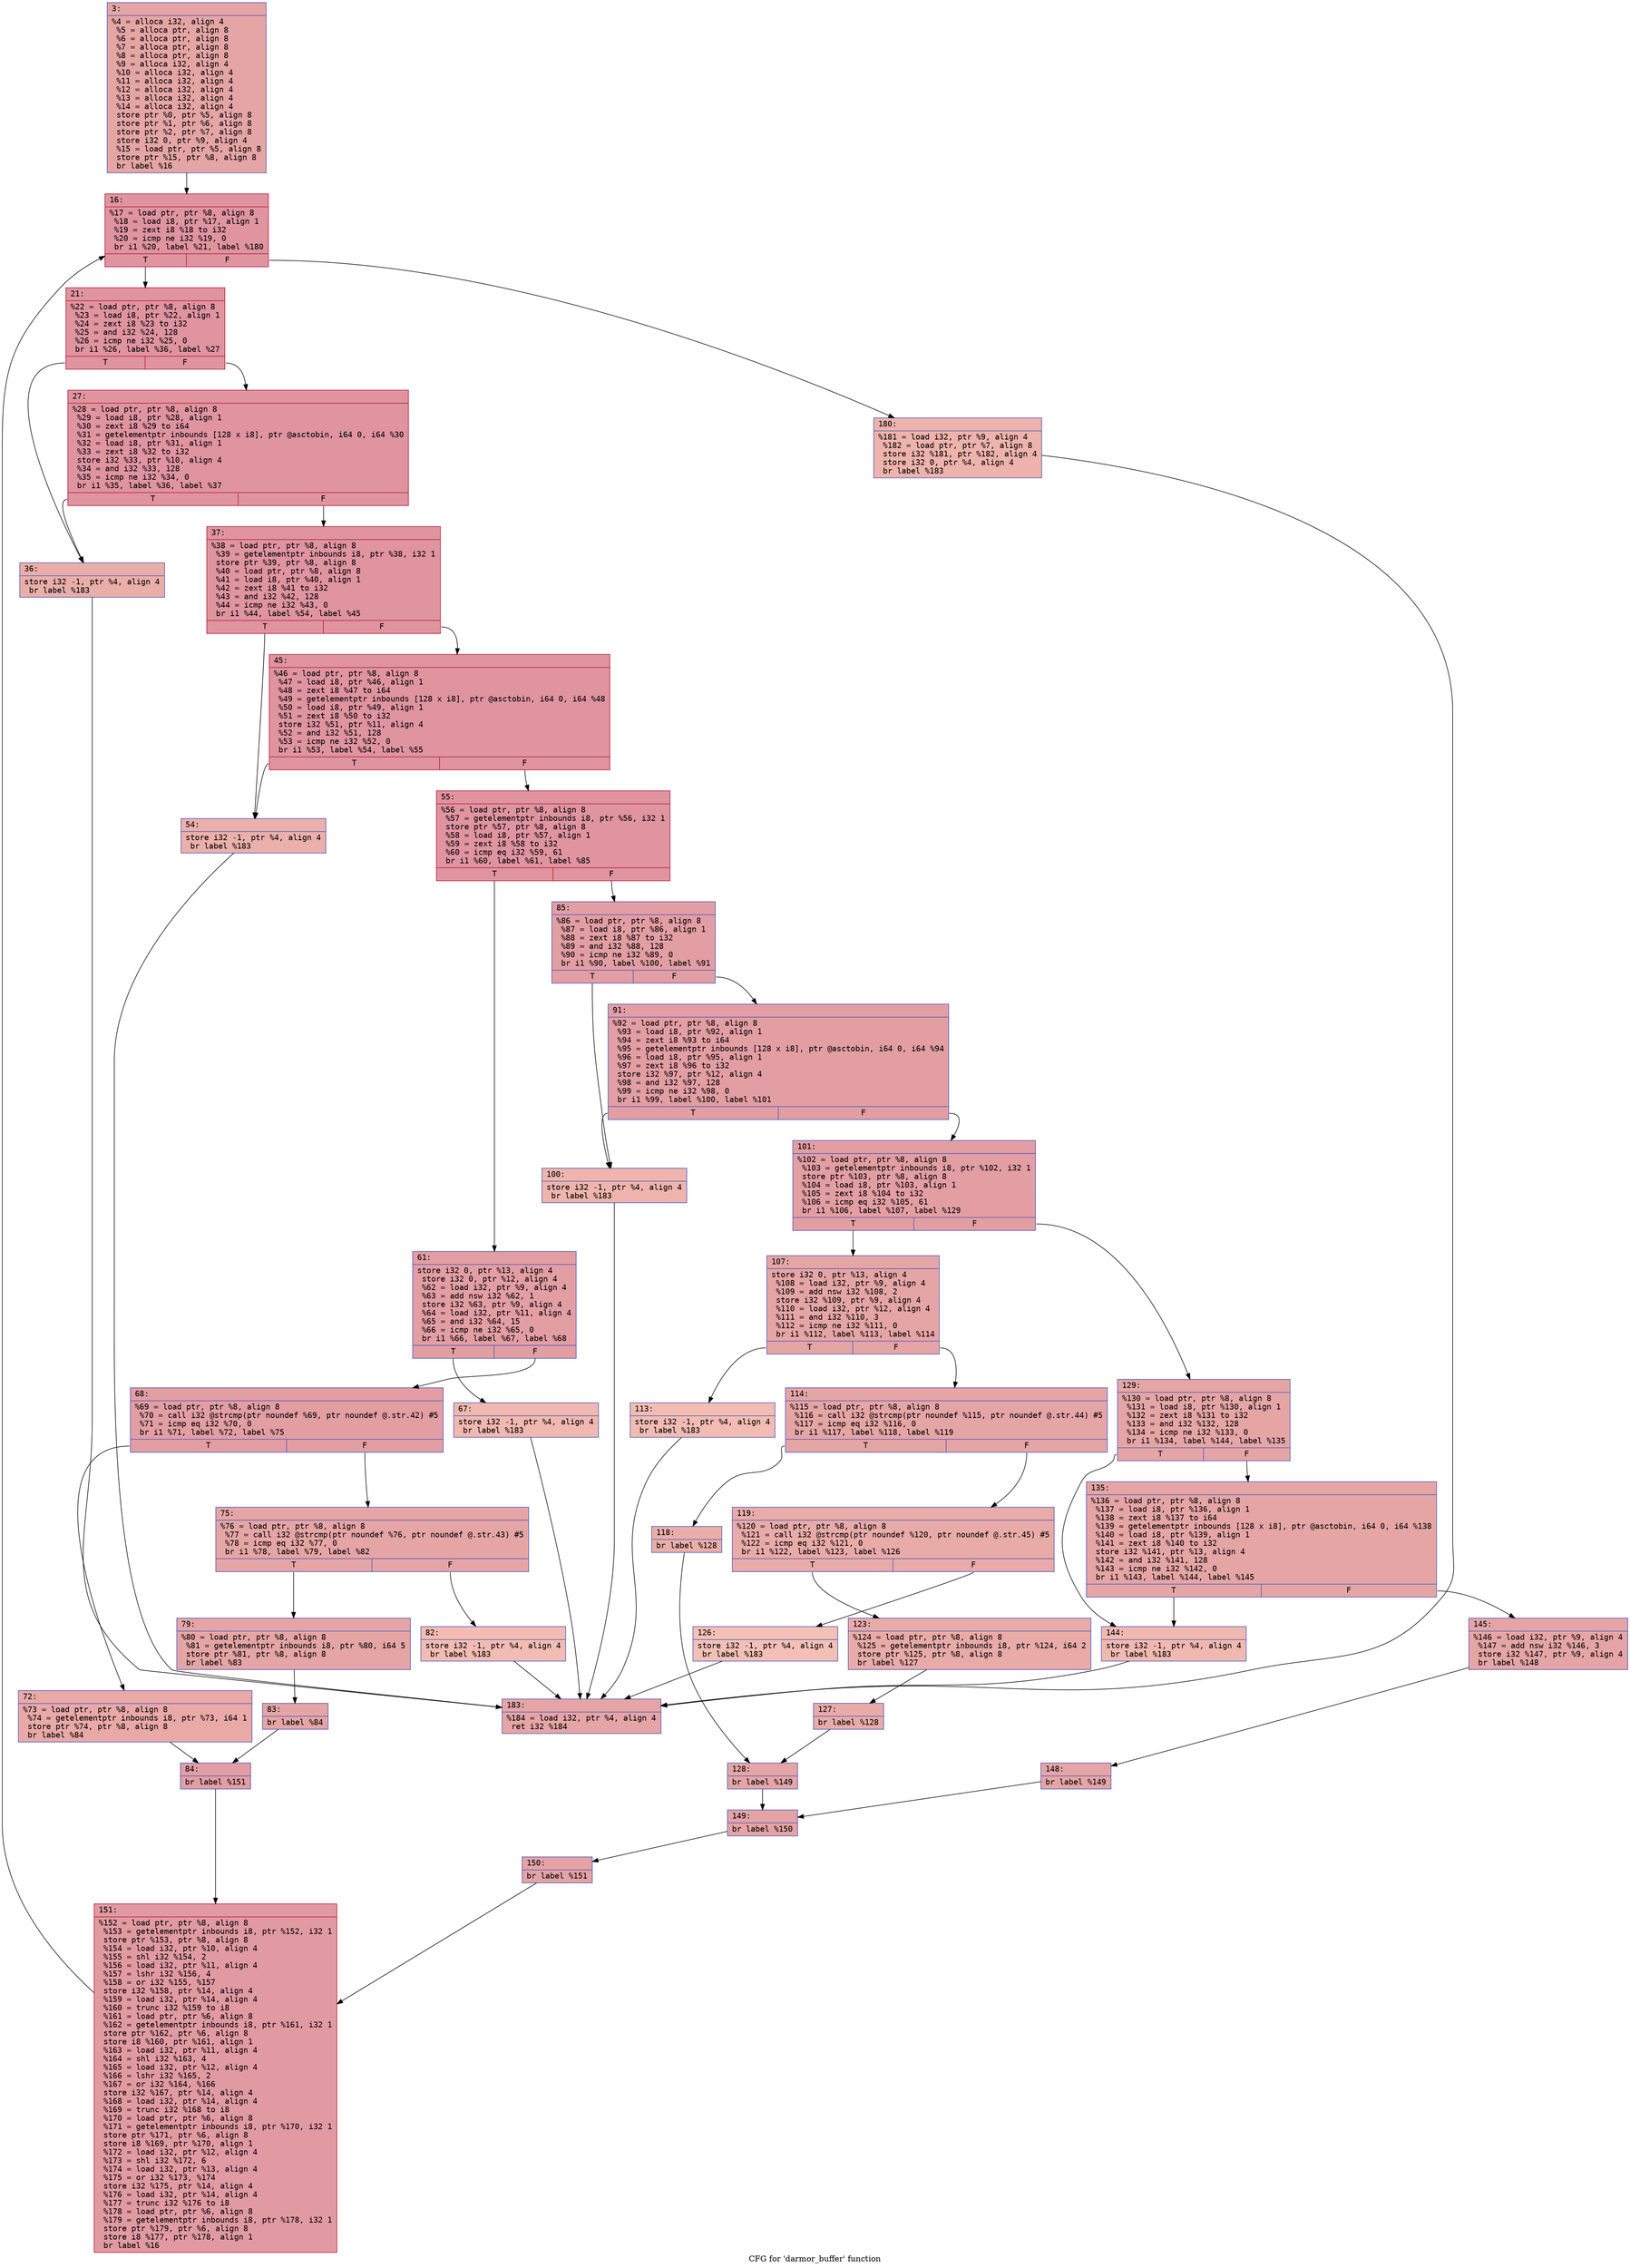 digraph "CFG for 'darmor_buffer' function" {
	label="CFG for 'darmor_buffer' function";

	Node0x600001c0ddb0 [shape=record,color="#3d50c3ff", style=filled, fillcolor="#c5333470" fontname="Courier",label="{3:\l|  %4 = alloca i32, align 4\l  %5 = alloca ptr, align 8\l  %6 = alloca ptr, align 8\l  %7 = alloca ptr, align 8\l  %8 = alloca ptr, align 8\l  %9 = alloca i32, align 4\l  %10 = alloca i32, align 4\l  %11 = alloca i32, align 4\l  %12 = alloca i32, align 4\l  %13 = alloca i32, align 4\l  %14 = alloca i32, align 4\l  store ptr %0, ptr %5, align 8\l  store ptr %1, ptr %6, align 8\l  store ptr %2, ptr %7, align 8\l  store i32 0, ptr %9, align 4\l  %15 = load ptr, ptr %5, align 8\l  store ptr %15, ptr %8, align 8\l  br label %16\l}"];
	Node0x600001c0ddb0 -> Node0x600001c0de00[tooltip="3 -> 16\nProbability 100.00%" ];
	Node0x600001c0de00 [shape=record,color="#b70d28ff", style=filled, fillcolor="#b70d2870" fontname="Courier",label="{16:\l|  %17 = load ptr, ptr %8, align 8\l  %18 = load i8, ptr %17, align 1\l  %19 = zext i8 %18 to i32\l  %20 = icmp ne i32 %19, 0\l  br i1 %20, label %21, label %180\l|{<s0>T|<s1>F}}"];
	Node0x600001c0de00:s0 -> Node0x600001c0de50[tooltip="16 -> 21\nProbability 96.88%" ];
	Node0x600001c0de00:s1 -> Node0x600001c0e9e0[tooltip="16 -> 180\nProbability 3.12%" ];
	Node0x600001c0de50 [shape=record,color="#b70d28ff", style=filled, fillcolor="#b70d2870" fontname="Courier",label="{21:\l|  %22 = load ptr, ptr %8, align 8\l  %23 = load i8, ptr %22, align 1\l  %24 = zext i8 %23 to i32\l  %25 = and i32 %24, 128\l  %26 = icmp ne i32 %25, 0\l  br i1 %26, label %36, label %27\l|{<s0>T|<s1>F}}"];
	Node0x600001c0de50:s0 -> Node0x600001c0def0[tooltip="21 -> 36\nProbability 3.12%" ];
	Node0x600001c0de50:s1 -> Node0x600001c0dea0[tooltip="21 -> 27\nProbability 96.88%" ];
	Node0x600001c0dea0 [shape=record,color="#b70d28ff", style=filled, fillcolor="#b70d2870" fontname="Courier",label="{27:\l|  %28 = load ptr, ptr %8, align 8\l  %29 = load i8, ptr %28, align 1\l  %30 = zext i8 %29 to i64\l  %31 = getelementptr inbounds [128 x i8], ptr @asctobin, i64 0, i64 %30\l  %32 = load i8, ptr %31, align 1\l  %33 = zext i8 %32 to i32\l  store i32 %33, ptr %10, align 4\l  %34 = and i32 %33, 128\l  %35 = icmp ne i32 %34, 0\l  br i1 %35, label %36, label %37\l|{<s0>T|<s1>F}}"];
	Node0x600001c0dea0:s0 -> Node0x600001c0def0[tooltip="27 -> 36\nProbability 3.12%" ];
	Node0x600001c0dea0:s1 -> Node0x600001c0df40[tooltip="27 -> 37\nProbability 96.88%" ];
	Node0x600001c0def0 [shape=record,color="#3d50c3ff", style=filled, fillcolor="#d0473d70" fontname="Courier",label="{36:\l|  store i32 -1, ptr %4, align 4\l  br label %183\l}"];
	Node0x600001c0def0 -> Node0x600001c0ea30[tooltip="36 -> 183\nProbability 100.00%" ];
	Node0x600001c0df40 [shape=record,color="#b70d28ff", style=filled, fillcolor="#b70d2870" fontname="Courier",label="{37:\l|  %38 = load ptr, ptr %8, align 8\l  %39 = getelementptr inbounds i8, ptr %38, i32 1\l  store ptr %39, ptr %8, align 8\l  %40 = load ptr, ptr %8, align 8\l  %41 = load i8, ptr %40, align 1\l  %42 = zext i8 %41 to i32\l  %43 = and i32 %42, 128\l  %44 = icmp ne i32 %43, 0\l  br i1 %44, label %54, label %45\l|{<s0>T|<s1>F}}"];
	Node0x600001c0df40:s0 -> Node0x600001c0dfe0[tooltip="37 -> 54\nProbability 3.12%" ];
	Node0x600001c0df40:s1 -> Node0x600001c0df90[tooltip="37 -> 45\nProbability 96.88%" ];
	Node0x600001c0df90 [shape=record,color="#b70d28ff", style=filled, fillcolor="#b70d2870" fontname="Courier",label="{45:\l|  %46 = load ptr, ptr %8, align 8\l  %47 = load i8, ptr %46, align 1\l  %48 = zext i8 %47 to i64\l  %49 = getelementptr inbounds [128 x i8], ptr @asctobin, i64 0, i64 %48\l  %50 = load i8, ptr %49, align 1\l  %51 = zext i8 %50 to i32\l  store i32 %51, ptr %11, align 4\l  %52 = and i32 %51, 128\l  %53 = icmp ne i32 %52, 0\l  br i1 %53, label %54, label %55\l|{<s0>T|<s1>F}}"];
	Node0x600001c0df90:s0 -> Node0x600001c0dfe0[tooltip="45 -> 54\nProbability 3.12%" ];
	Node0x600001c0df90:s1 -> Node0x600001c0e030[tooltip="45 -> 55\nProbability 96.88%" ];
	Node0x600001c0dfe0 [shape=record,color="#3d50c3ff", style=filled, fillcolor="#d24b4070" fontname="Courier",label="{54:\l|  store i32 -1, ptr %4, align 4\l  br label %183\l}"];
	Node0x600001c0dfe0 -> Node0x600001c0ea30[tooltip="54 -> 183\nProbability 100.00%" ];
	Node0x600001c0e030 [shape=record,color="#b70d28ff", style=filled, fillcolor="#b70d2870" fontname="Courier",label="{55:\l|  %56 = load ptr, ptr %8, align 8\l  %57 = getelementptr inbounds i8, ptr %56, i32 1\l  store ptr %57, ptr %8, align 8\l  %58 = load i8, ptr %57, align 1\l  %59 = zext i8 %58 to i32\l  %60 = icmp eq i32 %59, 61\l  br i1 %60, label %61, label %85\l|{<s0>T|<s1>F}}"];
	Node0x600001c0e030:s0 -> Node0x600001c0e080[tooltip="55 -> 61\nProbability 50.00%" ];
	Node0x600001c0e030:s1 -> Node0x600001c0e350[tooltip="55 -> 85\nProbability 50.00%" ];
	Node0x600001c0e080 [shape=record,color="#3d50c3ff", style=filled, fillcolor="#be242e70" fontname="Courier",label="{61:\l|  store i32 0, ptr %13, align 4\l  store i32 0, ptr %12, align 4\l  %62 = load i32, ptr %9, align 4\l  %63 = add nsw i32 %62, 1\l  store i32 %63, ptr %9, align 4\l  %64 = load i32, ptr %11, align 4\l  %65 = and i32 %64, 15\l  %66 = icmp ne i32 %65, 0\l  br i1 %66, label %67, label %68\l|{<s0>T|<s1>F}}"];
	Node0x600001c0e080:s0 -> Node0x600001c0e0d0[tooltip="61 -> 67\nProbability 3.12%" ];
	Node0x600001c0e080:s1 -> Node0x600001c0e120[tooltip="61 -> 68\nProbability 96.88%" ];
	Node0x600001c0e0d0 [shape=record,color="#3d50c3ff", style=filled, fillcolor="#dc5d4a70" fontname="Courier",label="{67:\l|  store i32 -1, ptr %4, align 4\l  br label %183\l}"];
	Node0x600001c0e0d0 -> Node0x600001c0ea30[tooltip="67 -> 183\nProbability 100.00%" ];
	Node0x600001c0e120 [shape=record,color="#3d50c3ff", style=filled, fillcolor="#be242e70" fontname="Courier",label="{68:\l|  %69 = load ptr, ptr %8, align 8\l  %70 = call i32 @strcmp(ptr noundef %69, ptr noundef @.str.42) #5\l  %71 = icmp eq i32 %70, 0\l  br i1 %71, label %72, label %75\l|{<s0>T|<s1>F}}"];
	Node0x600001c0e120:s0 -> Node0x600001c0e170[tooltip="68 -> 72\nProbability 37.50%" ];
	Node0x600001c0e120:s1 -> Node0x600001c0e1c0[tooltip="68 -> 75\nProbability 62.50%" ];
	Node0x600001c0e170 [shape=record,color="#3d50c3ff", style=filled, fillcolor="#ca3b3770" fontname="Courier",label="{72:\l|  %73 = load ptr, ptr %8, align 8\l  %74 = getelementptr inbounds i8, ptr %73, i64 1\l  store ptr %74, ptr %8, align 8\l  br label %84\l}"];
	Node0x600001c0e170 -> Node0x600001c0e300[tooltip="72 -> 84\nProbability 100.00%" ];
	Node0x600001c0e1c0 [shape=record,color="#3d50c3ff", style=filled, fillcolor="#c5333470" fontname="Courier",label="{75:\l|  %76 = load ptr, ptr %8, align 8\l  %77 = call i32 @strcmp(ptr noundef %76, ptr noundef @.str.43) #5\l  %78 = icmp eq i32 %77, 0\l  br i1 %78, label %79, label %82\l|{<s0>T|<s1>F}}"];
	Node0x600001c0e1c0:s0 -> Node0x600001c0e210[tooltip="75 -> 79\nProbability 96.88%" ];
	Node0x600001c0e1c0:s1 -> Node0x600001c0e260[tooltip="75 -> 82\nProbability 3.12%" ];
	Node0x600001c0e210 [shape=record,color="#3d50c3ff", style=filled, fillcolor="#c5333470" fontname="Courier",label="{79:\l|  %80 = load ptr, ptr %8, align 8\l  %81 = getelementptr inbounds i8, ptr %80, i64 5\l  store ptr %81, ptr %8, align 8\l  br label %83\l}"];
	Node0x600001c0e210 -> Node0x600001c0e2b0[tooltip="79 -> 83\nProbability 100.00%" ];
	Node0x600001c0e260 [shape=record,color="#3d50c3ff", style=filled, fillcolor="#e1675170" fontname="Courier",label="{82:\l|  store i32 -1, ptr %4, align 4\l  br label %183\l}"];
	Node0x600001c0e260 -> Node0x600001c0ea30[tooltip="82 -> 183\nProbability 100.00%" ];
	Node0x600001c0e2b0 [shape=record,color="#3d50c3ff", style=filled, fillcolor="#c5333470" fontname="Courier",label="{83:\l|  br label %84\l}"];
	Node0x600001c0e2b0 -> Node0x600001c0e300[tooltip="83 -> 84\nProbability 100.00%" ];
	Node0x600001c0e300 [shape=record,color="#3d50c3ff", style=filled, fillcolor="#be242e70" fontname="Courier",label="{84:\l|  br label %151\l}"];
	Node0x600001c0e300 -> Node0x600001c0e990[tooltip="84 -> 151\nProbability 100.00%" ];
	Node0x600001c0e350 [shape=record,color="#3d50c3ff", style=filled, fillcolor="#be242e70" fontname="Courier",label="{85:\l|  %86 = load ptr, ptr %8, align 8\l  %87 = load i8, ptr %86, align 1\l  %88 = zext i8 %87 to i32\l  %89 = and i32 %88, 128\l  %90 = icmp ne i32 %89, 0\l  br i1 %90, label %100, label %91\l|{<s0>T|<s1>F}}"];
	Node0x600001c0e350:s0 -> Node0x600001c0e3f0[tooltip="85 -> 100\nProbability 3.12%" ];
	Node0x600001c0e350:s1 -> Node0x600001c0e3a0[tooltip="85 -> 91\nProbability 96.88%" ];
	Node0x600001c0e3a0 [shape=record,color="#3d50c3ff", style=filled, fillcolor="#be242e70" fontname="Courier",label="{91:\l|  %92 = load ptr, ptr %8, align 8\l  %93 = load i8, ptr %92, align 1\l  %94 = zext i8 %93 to i64\l  %95 = getelementptr inbounds [128 x i8], ptr @asctobin, i64 0, i64 %94\l  %96 = load i8, ptr %95, align 1\l  %97 = zext i8 %96 to i32\l  store i32 %97, ptr %12, align 4\l  %98 = and i32 %97, 128\l  %99 = icmp ne i32 %98, 0\l  br i1 %99, label %100, label %101\l|{<s0>T|<s1>F}}"];
	Node0x600001c0e3a0:s0 -> Node0x600001c0e3f0[tooltip="91 -> 100\nProbability 3.12%" ];
	Node0x600001c0e3a0:s1 -> Node0x600001c0e440[tooltip="91 -> 101\nProbability 96.88%" ];
	Node0x600001c0e3f0 [shape=record,color="#3d50c3ff", style=filled, fillcolor="#d8564670" fontname="Courier",label="{100:\l|  store i32 -1, ptr %4, align 4\l  br label %183\l}"];
	Node0x600001c0e3f0 -> Node0x600001c0ea30[tooltip="100 -> 183\nProbability 100.00%" ];
	Node0x600001c0e440 [shape=record,color="#3d50c3ff", style=filled, fillcolor="#be242e70" fontname="Courier",label="{101:\l|  %102 = load ptr, ptr %8, align 8\l  %103 = getelementptr inbounds i8, ptr %102, i32 1\l  store ptr %103, ptr %8, align 8\l  %104 = load i8, ptr %103, align 1\l  %105 = zext i8 %104 to i32\l  %106 = icmp eq i32 %105, 61\l  br i1 %106, label %107, label %129\l|{<s0>T|<s1>F}}"];
	Node0x600001c0e440:s0 -> Node0x600001c0e490[tooltip="101 -> 107\nProbability 50.00%" ];
	Node0x600001c0e440:s1 -> Node0x600001c0e760[tooltip="101 -> 129\nProbability 50.00%" ];
	Node0x600001c0e490 [shape=record,color="#3d50c3ff", style=filled, fillcolor="#c5333470" fontname="Courier",label="{107:\l|  store i32 0, ptr %13, align 4\l  %108 = load i32, ptr %9, align 4\l  %109 = add nsw i32 %108, 2\l  store i32 %109, ptr %9, align 4\l  %110 = load i32, ptr %12, align 4\l  %111 = and i32 %110, 3\l  %112 = icmp ne i32 %111, 0\l  br i1 %112, label %113, label %114\l|{<s0>T|<s1>F}}"];
	Node0x600001c0e490:s0 -> Node0x600001c0e4e0[tooltip="107 -> 113\nProbability 3.12%" ];
	Node0x600001c0e490:s1 -> Node0x600001c0e530[tooltip="107 -> 114\nProbability 96.88%" ];
	Node0x600001c0e4e0 [shape=record,color="#3d50c3ff", style=filled, fillcolor="#e1675170" fontname="Courier",label="{113:\l|  store i32 -1, ptr %4, align 4\l  br label %183\l}"];
	Node0x600001c0e4e0 -> Node0x600001c0ea30[tooltip="113 -> 183\nProbability 100.00%" ];
	Node0x600001c0e530 [shape=record,color="#3d50c3ff", style=filled, fillcolor="#c5333470" fontname="Courier",label="{114:\l|  %115 = load ptr, ptr %8, align 8\l  %116 = call i32 @strcmp(ptr noundef %115, ptr noundef @.str.44) #5\l  %117 = icmp eq i32 %116, 0\l  br i1 %117, label %118, label %119\l|{<s0>T|<s1>F}}"];
	Node0x600001c0e530:s0 -> Node0x600001c0e580[tooltip="114 -> 118\nProbability 37.50%" ];
	Node0x600001c0e530:s1 -> Node0x600001c0e5d0[tooltip="114 -> 119\nProbability 62.50%" ];
	Node0x600001c0e580 [shape=record,color="#3d50c3ff", style=filled, fillcolor="#d0473d70" fontname="Courier",label="{118:\l|  br label %128\l}"];
	Node0x600001c0e580 -> Node0x600001c0e710[tooltip="118 -> 128\nProbability 100.00%" ];
	Node0x600001c0e5d0 [shape=record,color="#3d50c3ff", style=filled, fillcolor="#cc403a70" fontname="Courier",label="{119:\l|  %120 = load ptr, ptr %8, align 8\l  %121 = call i32 @strcmp(ptr noundef %120, ptr noundef @.str.45) #5\l  %122 = icmp eq i32 %121, 0\l  br i1 %122, label %123, label %126\l|{<s0>T|<s1>F}}"];
	Node0x600001c0e5d0:s0 -> Node0x600001c0e620[tooltip="119 -> 123\nProbability 96.88%" ];
	Node0x600001c0e5d0:s1 -> Node0x600001c0e670[tooltip="119 -> 126\nProbability 3.12%" ];
	Node0x600001c0e620 [shape=record,color="#3d50c3ff", style=filled, fillcolor="#cc403a70" fontname="Courier",label="{123:\l|  %124 = load ptr, ptr %8, align 8\l  %125 = getelementptr inbounds i8, ptr %124, i64 2\l  store ptr %125, ptr %8, align 8\l  br label %127\l}"];
	Node0x600001c0e620 -> Node0x600001c0e6c0[tooltip="123 -> 127\nProbability 100.00%" ];
	Node0x600001c0e670 [shape=record,color="#3d50c3ff", style=filled, fillcolor="#e5705870" fontname="Courier",label="{126:\l|  store i32 -1, ptr %4, align 4\l  br label %183\l}"];
	Node0x600001c0e670 -> Node0x600001c0ea30[tooltip="126 -> 183\nProbability 100.00%" ];
	Node0x600001c0e6c0 [shape=record,color="#3d50c3ff", style=filled, fillcolor="#cc403a70" fontname="Courier",label="{127:\l|  br label %128\l}"];
	Node0x600001c0e6c0 -> Node0x600001c0e710[tooltip="127 -> 128\nProbability 100.00%" ];
	Node0x600001c0e710 [shape=record,color="#3d50c3ff", style=filled, fillcolor="#c5333470" fontname="Courier",label="{128:\l|  br label %149\l}"];
	Node0x600001c0e710 -> Node0x600001c0e8f0[tooltip="128 -> 149\nProbability 100.00%" ];
	Node0x600001c0e760 [shape=record,color="#3d50c3ff", style=filled, fillcolor="#c5333470" fontname="Courier",label="{129:\l|  %130 = load ptr, ptr %8, align 8\l  %131 = load i8, ptr %130, align 1\l  %132 = zext i8 %131 to i32\l  %133 = and i32 %132, 128\l  %134 = icmp ne i32 %133, 0\l  br i1 %134, label %144, label %135\l|{<s0>T|<s1>F}}"];
	Node0x600001c0e760:s0 -> Node0x600001c0e800[tooltip="129 -> 144\nProbability 3.12%" ];
	Node0x600001c0e760:s1 -> Node0x600001c0e7b0[tooltip="129 -> 135\nProbability 96.88%" ];
	Node0x600001c0e7b0 [shape=record,color="#3d50c3ff", style=filled, fillcolor="#c5333470" fontname="Courier",label="{135:\l|  %136 = load ptr, ptr %8, align 8\l  %137 = load i8, ptr %136, align 1\l  %138 = zext i8 %137 to i64\l  %139 = getelementptr inbounds [128 x i8], ptr @asctobin, i64 0, i64 %138\l  %140 = load i8, ptr %139, align 1\l  %141 = zext i8 %140 to i32\l  store i32 %141, ptr %13, align 4\l  %142 = and i32 %141, 128\l  %143 = icmp ne i32 %142, 0\l  br i1 %143, label %144, label %145\l|{<s0>T|<s1>F}}"];
	Node0x600001c0e7b0:s0 -> Node0x600001c0e800[tooltip="135 -> 144\nProbability 3.12%" ];
	Node0x600001c0e7b0:s1 -> Node0x600001c0e850[tooltip="135 -> 145\nProbability 96.88%" ];
	Node0x600001c0e800 [shape=record,color="#3d50c3ff", style=filled, fillcolor="#de614d70" fontname="Courier",label="{144:\l|  store i32 -1, ptr %4, align 4\l  br label %183\l}"];
	Node0x600001c0e800 -> Node0x600001c0ea30[tooltip="144 -> 183\nProbability 100.00%" ];
	Node0x600001c0e850 [shape=record,color="#3d50c3ff", style=filled, fillcolor="#c5333470" fontname="Courier",label="{145:\l|  %146 = load i32, ptr %9, align 4\l  %147 = add nsw i32 %146, 3\l  store i32 %147, ptr %9, align 4\l  br label %148\l}"];
	Node0x600001c0e850 -> Node0x600001c0e8a0[tooltip="145 -> 148\nProbability 100.00%" ];
	Node0x600001c0e8a0 [shape=record,color="#3d50c3ff", style=filled, fillcolor="#c5333470" fontname="Courier",label="{148:\l|  br label %149\l}"];
	Node0x600001c0e8a0 -> Node0x600001c0e8f0[tooltip="148 -> 149\nProbability 100.00%" ];
	Node0x600001c0e8f0 [shape=record,color="#3d50c3ff", style=filled, fillcolor="#c32e3170" fontname="Courier",label="{149:\l|  br label %150\l}"];
	Node0x600001c0e8f0 -> Node0x600001c0e940[tooltip="149 -> 150\nProbability 100.00%" ];
	Node0x600001c0e940 [shape=record,color="#3d50c3ff", style=filled, fillcolor="#c32e3170" fontname="Courier",label="{150:\l|  br label %151\l}"];
	Node0x600001c0e940 -> Node0x600001c0e990[tooltip="150 -> 151\nProbability 100.00%" ];
	Node0x600001c0e990 [shape=record,color="#b70d28ff", style=filled, fillcolor="#bb1b2c70" fontname="Courier",label="{151:\l|  %152 = load ptr, ptr %8, align 8\l  %153 = getelementptr inbounds i8, ptr %152, i32 1\l  store ptr %153, ptr %8, align 8\l  %154 = load i32, ptr %10, align 4\l  %155 = shl i32 %154, 2\l  %156 = load i32, ptr %11, align 4\l  %157 = lshr i32 %156, 4\l  %158 = or i32 %155, %157\l  store i32 %158, ptr %14, align 4\l  %159 = load i32, ptr %14, align 4\l  %160 = trunc i32 %159 to i8\l  %161 = load ptr, ptr %6, align 8\l  %162 = getelementptr inbounds i8, ptr %161, i32 1\l  store ptr %162, ptr %6, align 8\l  store i8 %160, ptr %161, align 1\l  %163 = load i32, ptr %11, align 4\l  %164 = shl i32 %163, 4\l  %165 = load i32, ptr %12, align 4\l  %166 = lshr i32 %165, 2\l  %167 = or i32 %164, %166\l  store i32 %167, ptr %14, align 4\l  %168 = load i32, ptr %14, align 4\l  %169 = trunc i32 %168 to i8\l  %170 = load ptr, ptr %6, align 8\l  %171 = getelementptr inbounds i8, ptr %170, i32 1\l  store ptr %171, ptr %6, align 8\l  store i8 %169, ptr %170, align 1\l  %172 = load i32, ptr %12, align 4\l  %173 = shl i32 %172, 6\l  %174 = load i32, ptr %13, align 4\l  %175 = or i32 %173, %174\l  store i32 %175, ptr %14, align 4\l  %176 = load i32, ptr %14, align 4\l  %177 = trunc i32 %176 to i8\l  %178 = load ptr, ptr %6, align 8\l  %179 = getelementptr inbounds i8, ptr %178, i32 1\l  store ptr %179, ptr %6, align 8\l  store i8 %177, ptr %178, align 1\l  br label %16\l}"];
	Node0x600001c0e990 -> Node0x600001c0de00[tooltip="151 -> 16\nProbability 100.00%" ];
	Node0x600001c0e9e0 [shape=record,color="#3d50c3ff", style=filled, fillcolor="#d6524470" fontname="Courier",label="{180:\l|  %181 = load i32, ptr %9, align 4\l  %182 = load ptr, ptr %7, align 8\l  store i32 %181, ptr %182, align 4\l  store i32 0, ptr %4, align 4\l  br label %183\l}"];
	Node0x600001c0e9e0 -> Node0x600001c0ea30[tooltip="180 -> 183\nProbability 100.00%" ];
	Node0x600001c0ea30 [shape=record,color="#3d50c3ff", style=filled, fillcolor="#c5333470" fontname="Courier",label="{183:\l|  %184 = load i32, ptr %4, align 4\l  ret i32 %184\l}"];
}
